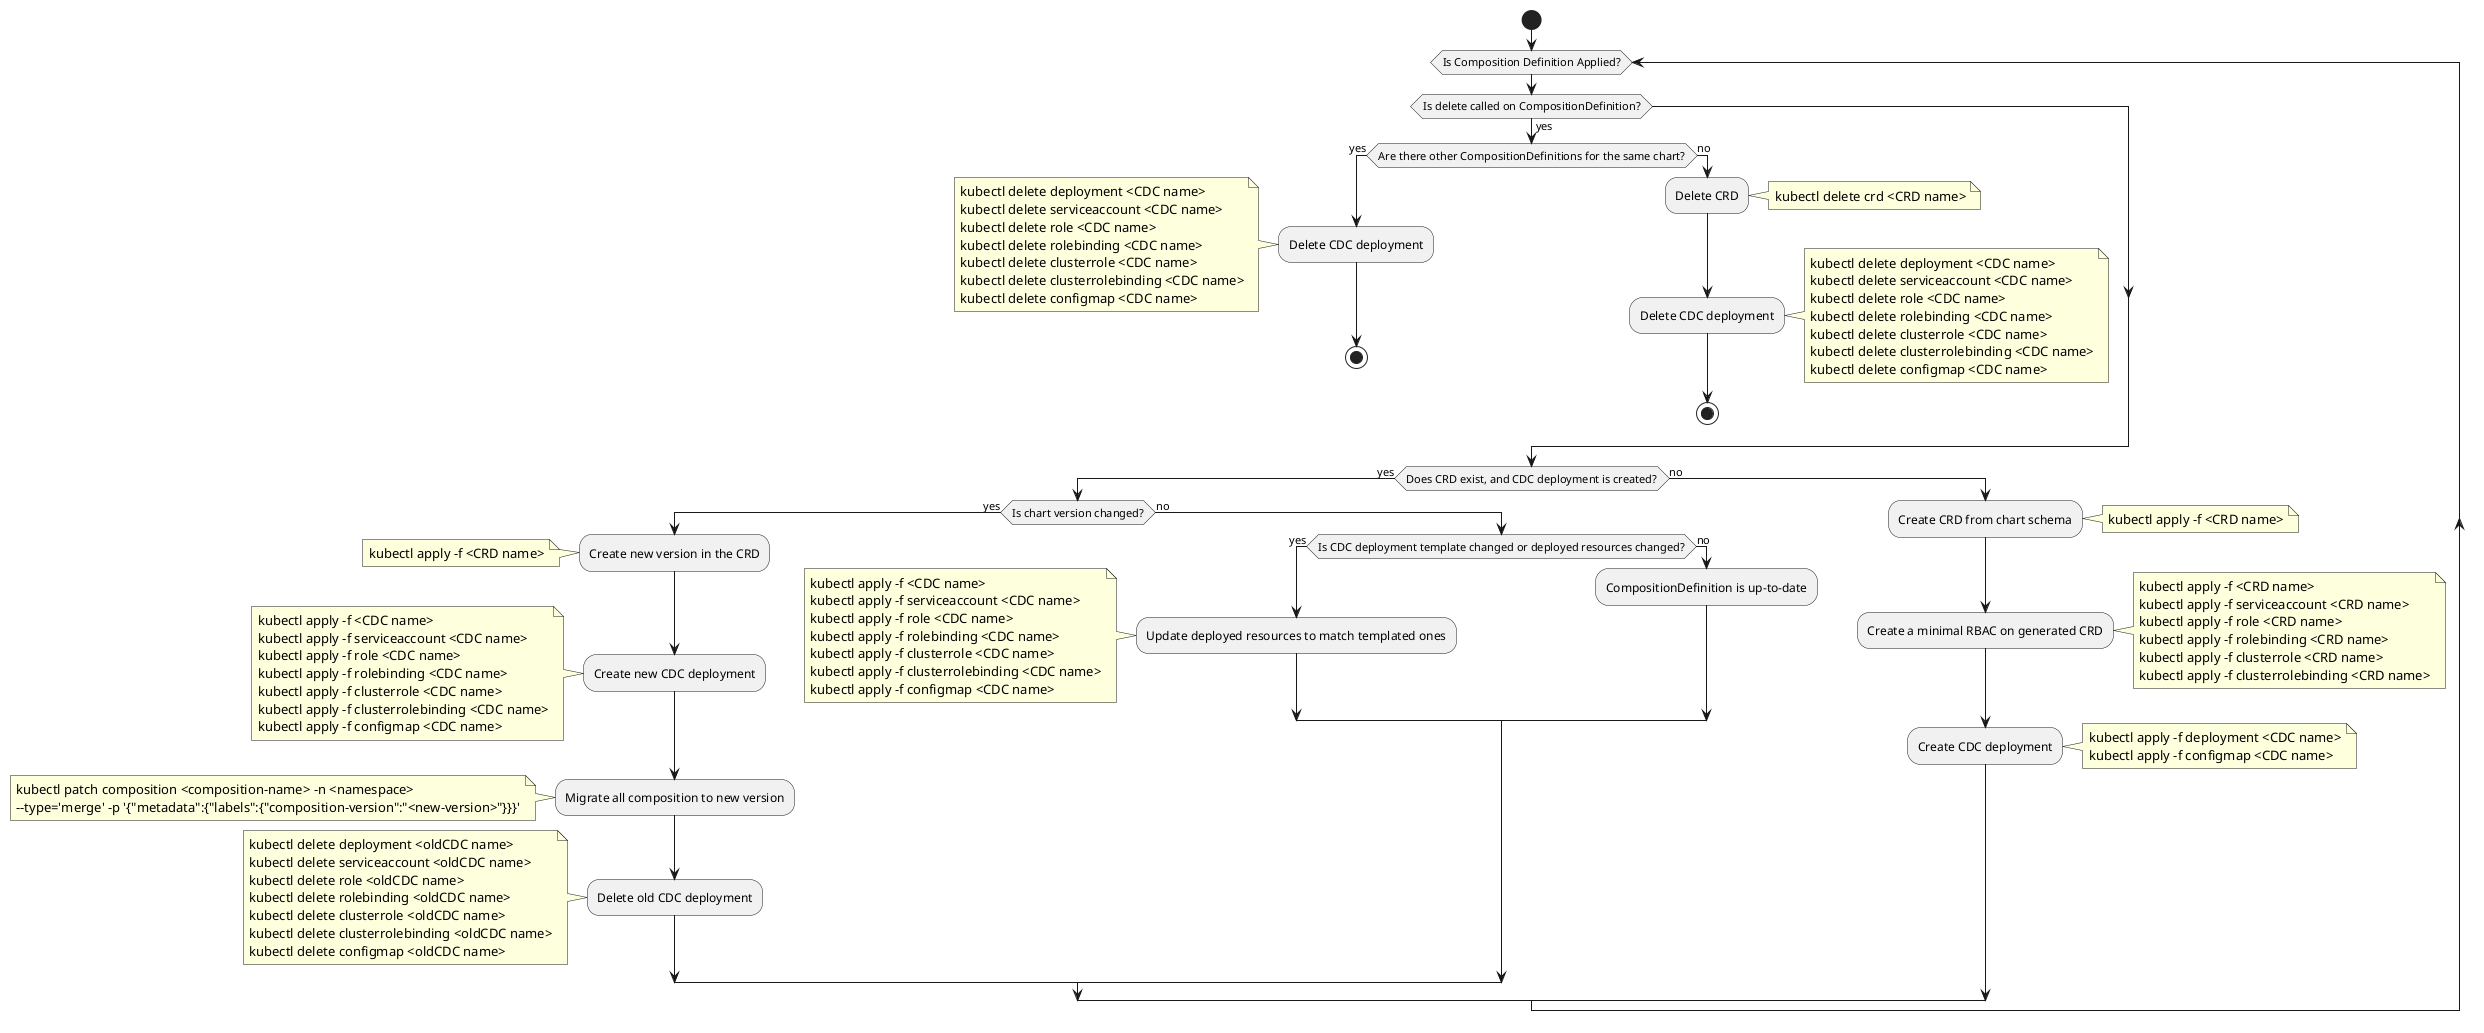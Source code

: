@startuml core-provider-flow
skinparam nodesep 20
skinparam ranksep 30
skinparam conditionEndStyle hline

start
while (Is Composition Definition Applied?) 
    if (Is delete called on CompositionDefinition?) then (yes)
        if (Are there other CompositionDefinitions for the same chart?) then (yes)
            :Delete CDC deployment;
            note left: kubectl delete deployment <CDC name>\nkubectl delete serviceaccount <CDC name>\nkubectl delete role <CDC name>\nkubectl delete rolebinding <CDC name>\nkubectl delete clusterrole <CDC name>\nkubectl delete clusterrolebinding <CDC name>\nkubectl delete configmap <CDC name>
            stop
        else (no)
            :Delete CRD;
            note right: kubectl delete crd <CRD name>
            :Delete CDC deployment;
            note right: kubectl delete deployment <CDC name>\nkubectl delete serviceaccount <CDC name>\nkubectl delete role <CDC name>\nkubectl delete rolebinding <CDC name>\nkubectl delete clusterrole <CDC name>\nkubectl delete clusterrolebinding <CDC name>\nkubectl delete configmap <CDC name>
            stop
        endif
    endif
    if (Does CRD exist, and CDC deployment is created?) then (yes)

        if (Is chart version changed?) then (yes)
            :Create new version in the CRD;
            note left: kubectl apply -f <CRD name>
            :Create new CDC deployment;
            note left: kubectl apply -f <CDC name>\nkubectl apply -f serviceaccount <CDC name>\nkubectl apply -f role <CDC name>\nkubectl apply -f rolebinding <CDC name>\nkubectl apply -f clusterrole <CDC name>\nkubectl apply -f clusterrolebinding <CDC name>\nkubectl apply -f configmap <CDC name>
            :Migrate all composition to new version;
            note left: kubectl patch composition <composition-name> -n <namespace> \n--type='merge' -p '{"metadata":{"labels":{"composition-version":"<new-version>"}}}'
            :Delete old CDC deployment;
            note left: kubectl delete deployment <oldCDC name>\nkubectl delete serviceaccount <oldCDC name>\nkubectl delete role <oldCDC name>\nkubectl delete rolebinding <oldCDC name>\nkubectl delete clusterrole <oldCDC name>\nkubectl delete clusterrolebinding <oldCDC name>\nkubectl delete configmap <oldCDC name>
        else (no)
            if (Is CDC deployment template changed or deployed resources changed?) then (yes)
                :Update deployed resources to match templated ones; 
                note left: kubectl apply -f <CDC name>\nkubectl apply -f serviceaccount <CDC name>\nkubectl apply -f role <CDC name>\nkubectl apply -f rolebinding <CDC name>\nkubectl apply -f clusterrole <CDC name>\nkubectl apply -f clusterrolebinding <CDC name>\nkubectl apply -f configmap <CDC name>
            else (no)
                :CompositionDefinition is up-to-date;
            endif
        endif
    else (no)
        :Create CRD from chart schema;
        note right: kubectl apply -f <CRD name>
        :Create a minimal RBAC on generated CRD;
        note right: kubectl apply -f <CRD name>\nkubectl apply -f serviceaccount <CRD name>\nkubectl apply -f role <CRD name>\nkubectl apply -f rolebinding <CRD name>\nkubectl apply -f clusterrole <CRD name>\nkubectl apply -f clusterrolebinding <CRD name>
        :Create CDC deployment;
        note right: kubectl apply -f deployment <CDC name>\nkubectl apply -f configmap <CDC name>
    endif 
endwhile
-[hidden]->
detach

@enduml

